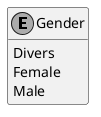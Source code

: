 ﻿@startuml
hide empty members
skinparam monochrome true
skinparam backgroundcolor transparent

enum Gender {
    Divers
    Female
    Male
}

@enduml
